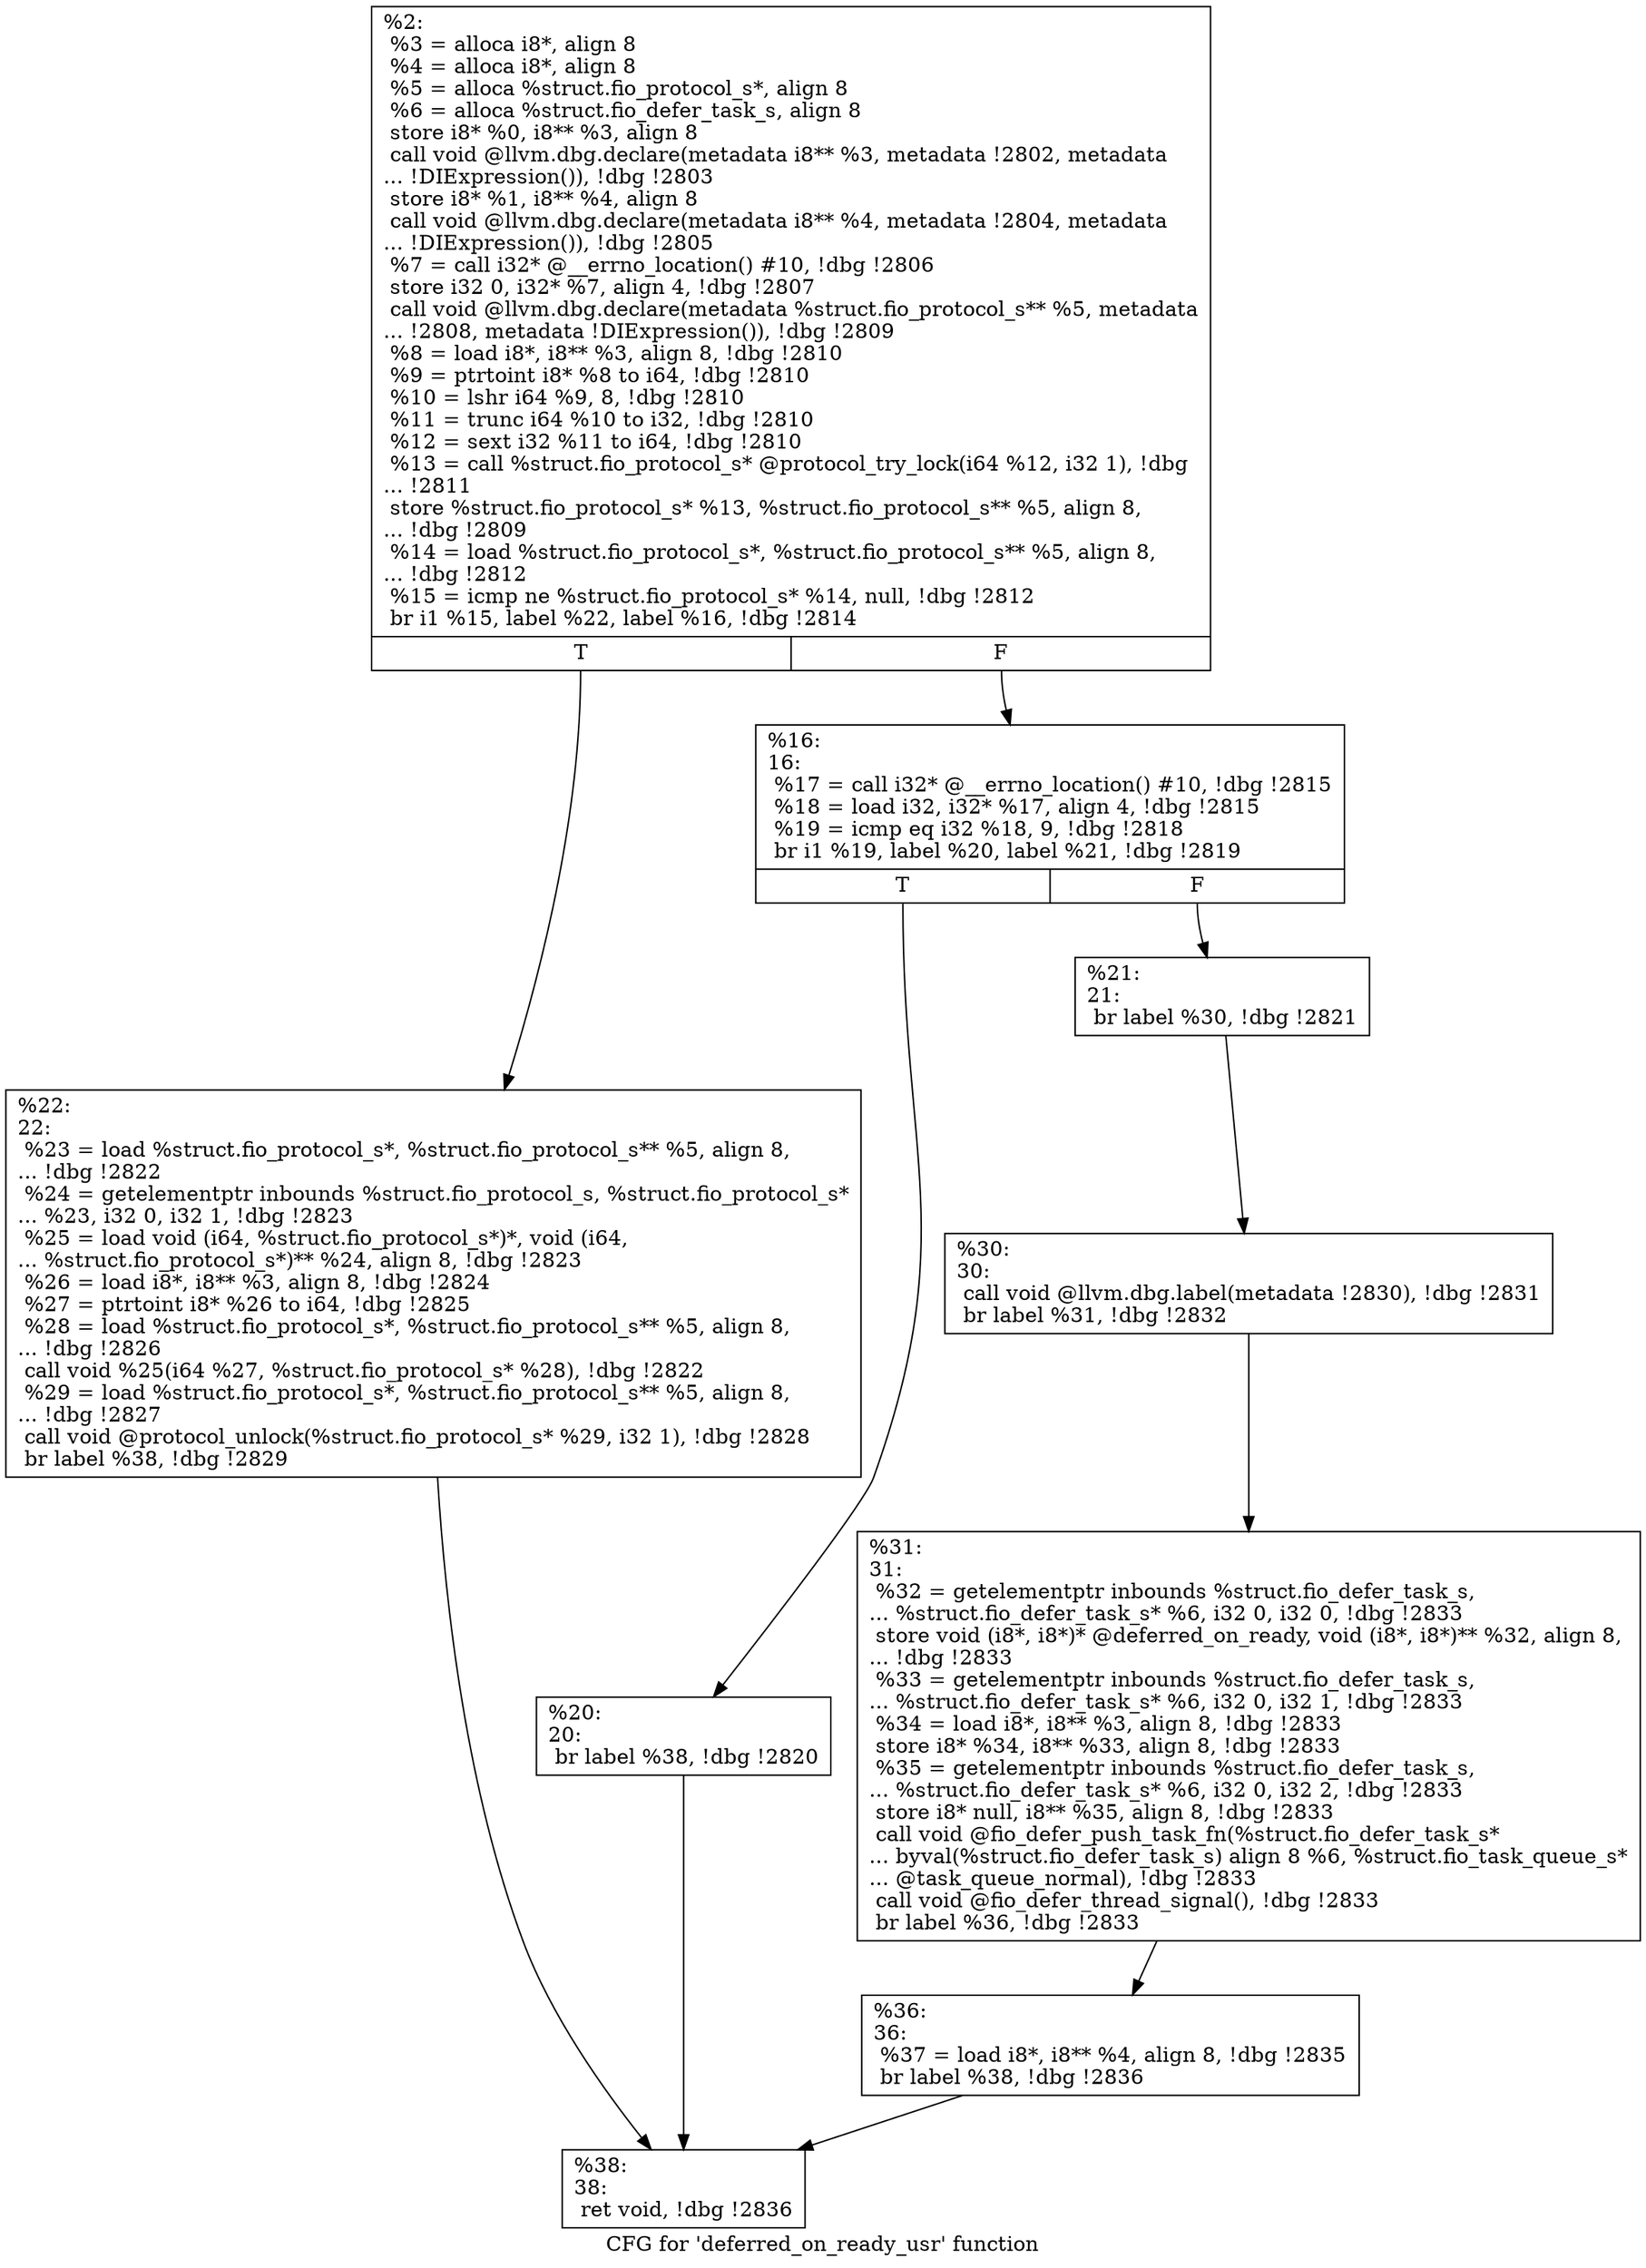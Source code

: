 digraph "CFG for 'deferred_on_ready_usr' function" {
	label="CFG for 'deferred_on_ready_usr' function";

	Node0x5568514e96c0 [shape=record,label="{%2:\l  %3 = alloca i8*, align 8\l  %4 = alloca i8*, align 8\l  %5 = alloca %struct.fio_protocol_s*, align 8\l  %6 = alloca %struct.fio_defer_task_s, align 8\l  store i8* %0, i8** %3, align 8\l  call void @llvm.dbg.declare(metadata i8** %3, metadata !2802, metadata\l... !DIExpression()), !dbg !2803\l  store i8* %1, i8** %4, align 8\l  call void @llvm.dbg.declare(metadata i8** %4, metadata !2804, metadata\l... !DIExpression()), !dbg !2805\l  %7 = call i32* @__errno_location() #10, !dbg !2806\l  store i32 0, i32* %7, align 4, !dbg !2807\l  call void @llvm.dbg.declare(metadata %struct.fio_protocol_s** %5, metadata\l... !2808, metadata !DIExpression()), !dbg !2809\l  %8 = load i8*, i8** %3, align 8, !dbg !2810\l  %9 = ptrtoint i8* %8 to i64, !dbg !2810\l  %10 = lshr i64 %9, 8, !dbg !2810\l  %11 = trunc i64 %10 to i32, !dbg !2810\l  %12 = sext i32 %11 to i64, !dbg !2810\l  %13 = call %struct.fio_protocol_s* @protocol_try_lock(i64 %12, i32 1), !dbg\l... !2811\l  store %struct.fio_protocol_s* %13, %struct.fio_protocol_s** %5, align 8,\l... !dbg !2809\l  %14 = load %struct.fio_protocol_s*, %struct.fio_protocol_s** %5, align 8,\l... !dbg !2812\l  %15 = icmp ne %struct.fio_protocol_s* %14, null, !dbg !2812\l  br i1 %15, label %22, label %16, !dbg !2814\l|{<s0>T|<s1>F}}"];
	Node0x5568514e96c0:s0 -> Node0x5568514e9800;
	Node0x5568514e96c0:s1 -> Node0x5568514e9710;
	Node0x5568514e9710 [shape=record,label="{%16:\l16:                                               \l  %17 = call i32* @__errno_location() #10, !dbg !2815\l  %18 = load i32, i32* %17, align 4, !dbg !2815\l  %19 = icmp eq i32 %18, 9, !dbg !2818\l  br i1 %19, label %20, label %21, !dbg !2819\l|{<s0>T|<s1>F}}"];
	Node0x5568514e9710:s0 -> Node0x5568514e9760;
	Node0x5568514e9710:s1 -> Node0x5568514e97b0;
	Node0x5568514e9760 [shape=record,label="{%20:\l20:                                               \l  br label %38, !dbg !2820\l}"];
	Node0x5568514e9760 -> Node0x5568514e9940;
	Node0x5568514e97b0 [shape=record,label="{%21:\l21:                                               \l  br label %30, !dbg !2821\l}"];
	Node0x5568514e97b0 -> Node0x5568514e9850;
	Node0x5568514e9800 [shape=record,label="{%22:\l22:                                               \l  %23 = load %struct.fio_protocol_s*, %struct.fio_protocol_s** %5, align 8,\l... !dbg !2822\l  %24 = getelementptr inbounds %struct.fio_protocol_s, %struct.fio_protocol_s*\l... %23, i32 0, i32 1, !dbg !2823\l  %25 = load void (i64, %struct.fio_protocol_s*)*, void (i64,\l... %struct.fio_protocol_s*)** %24, align 8, !dbg !2823\l  %26 = load i8*, i8** %3, align 8, !dbg !2824\l  %27 = ptrtoint i8* %26 to i64, !dbg !2825\l  %28 = load %struct.fio_protocol_s*, %struct.fio_protocol_s** %5, align 8,\l... !dbg !2826\l  call void %25(i64 %27, %struct.fio_protocol_s* %28), !dbg !2822\l  %29 = load %struct.fio_protocol_s*, %struct.fio_protocol_s** %5, align 8,\l... !dbg !2827\l  call void @protocol_unlock(%struct.fio_protocol_s* %29, i32 1), !dbg !2828\l  br label %38, !dbg !2829\l}"];
	Node0x5568514e9800 -> Node0x5568514e9940;
	Node0x5568514e9850 [shape=record,label="{%30:\l30:                                               \l  call void @llvm.dbg.label(metadata !2830), !dbg !2831\l  br label %31, !dbg !2832\l}"];
	Node0x5568514e9850 -> Node0x5568514e98a0;
	Node0x5568514e98a0 [shape=record,label="{%31:\l31:                                               \l  %32 = getelementptr inbounds %struct.fio_defer_task_s,\l... %struct.fio_defer_task_s* %6, i32 0, i32 0, !dbg !2833\l  store void (i8*, i8*)* @deferred_on_ready, void (i8*, i8*)** %32, align 8,\l... !dbg !2833\l  %33 = getelementptr inbounds %struct.fio_defer_task_s,\l... %struct.fio_defer_task_s* %6, i32 0, i32 1, !dbg !2833\l  %34 = load i8*, i8** %3, align 8, !dbg !2833\l  store i8* %34, i8** %33, align 8, !dbg !2833\l  %35 = getelementptr inbounds %struct.fio_defer_task_s,\l... %struct.fio_defer_task_s* %6, i32 0, i32 2, !dbg !2833\l  store i8* null, i8** %35, align 8, !dbg !2833\l  call void @fio_defer_push_task_fn(%struct.fio_defer_task_s*\l... byval(%struct.fio_defer_task_s) align 8 %6, %struct.fio_task_queue_s*\l... @task_queue_normal), !dbg !2833\l  call void @fio_defer_thread_signal(), !dbg !2833\l  br label %36, !dbg !2833\l}"];
	Node0x5568514e98a0 -> Node0x5568514e98f0;
	Node0x5568514e98f0 [shape=record,label="{%36:\l36:                                               \l  %37 = load i8*, i8** %4, align 8, !dbg !2835\l  br label %38, !dbg !2836\l}"];
	Node0x5568514e98f0 -> Node0x5568514e9940;
	Node0x5568514e9940 [shape=record,label="{%38:\l38:                                               \l  ret void, !dbg !2836\l}"];
}
